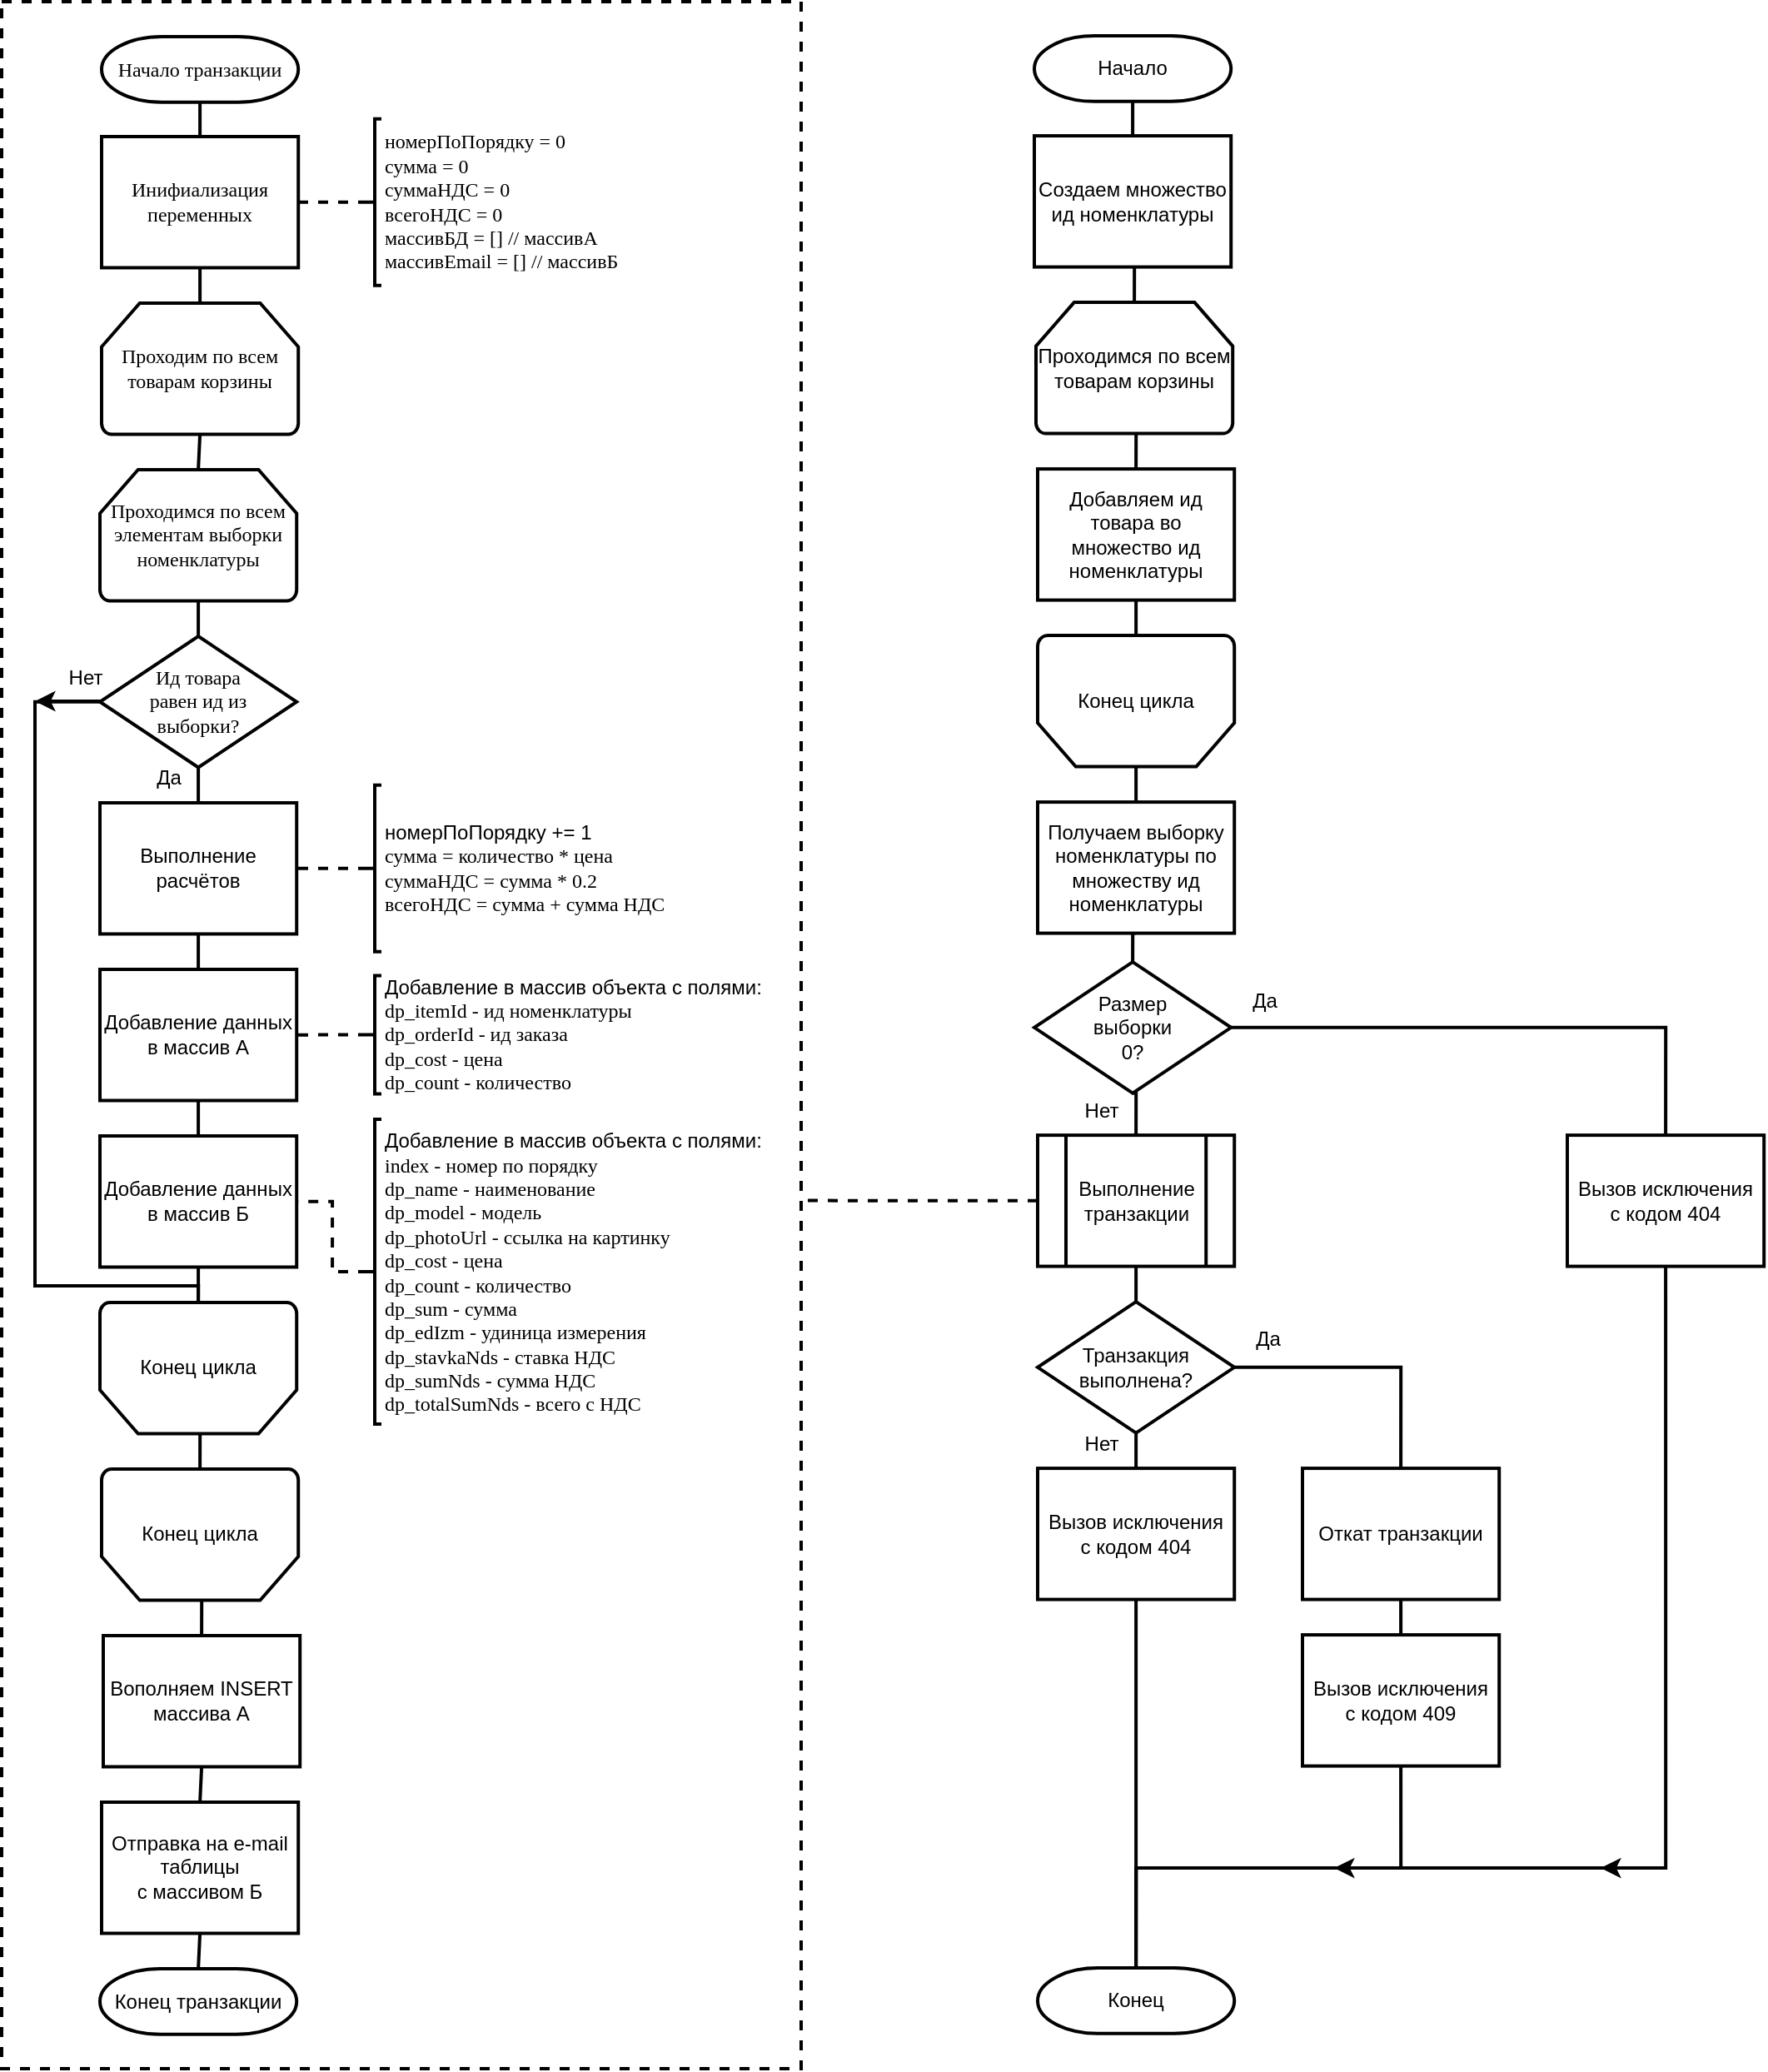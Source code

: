 <mxfile version="21.2.8" type="device">
  <diagram name="Page-1" id="UOILiKgADaJgNsokEx9-">
    <mxGraphModel dx="1418" dy="828" grid="1" gridSize="10" guides="1" tooltips="1" connect="1" arrows="1" fold="1" page="1" pageScale="1" pageWidth="1169" pageHeight="1654" math="0" shadow="0">
      <root>
        <mxCell id="0" />
        <mxCell id="1" parent="0" />
        <mxCell id="IdBTsUDugJFlixs8kS-C-83" value="" style="rounded=0;whiteSpace=wrap;html=1;fillColor=none;dashed=1;strokeWidth=2;" parent="1" vertex="1">
          <mxGeometry x="100" y="39" width="480" height="1241" as="geometry" />
        </mxCell>
        <mxCell id="IdBTsUDugJFlixs8kS-C-38" style="edgeStyle=orthogonalEdgeStyle;rounded=0;orthogonalLoop=1;jettySize=auto;html=1;exitX=0.5;exitY=1;exitDx=0;exitDy=0;exitPerimeter=0;entryX=0.5;entryY=0;entryDx=0;entryDy=0;strokeWidth=2;endArrow=none;endFill=0;" parent="1" source="IdBTsUDugJFlixs8kS-C-8" target="IdBTsUDugJFlixs8kS-C-9" edge="1">
          <mxGeometry relative="1" as="geometry" />
        </mxCell>
        <mxCell id="IdBTsUDugJFlixs8kS-C-8" value="Начало транзакции" style="strokeWidth=2;html=1;shape=mxgraph.flowchart.terminator;whiteSpace=wrap;fontFamily=Times New Roman;" parent="1" vertex="1">
          <mxGeometry x="160" y="60" width="118.11" height="39.37" as="geometry" />
        </mxCell>
        <mxCell id="IdBTsUDugJFlixs8kS-C-39" style="edgeStyle=orthogonalEdgeStyle;rounded=0;orthogonalLoop=1;jettySize=auto;html=1;exitX=0.5;exitY=1;exitDx=0;exitDy=0;entryX=0.5;entryY=0;entryDx=0;entryDy=0;entryPerimeter=0;strokeWidth=2;endArrow=none;endFill=0;" parent="1" source="IdBTsUDugJFlixs8kS-C-9" target="IdBTsUDugJFlixs8kS-C-11" edge="1">
          <mxGeometry relative="1" as="geometry" />
        </mxCell>
        <mxCell id="IdBTsUDugJFlixs8kS-C-9" value="Инифиализация переменных" style="rounded=0;whiteSpace=wrap;html=1;absoluteArcSize=1;arcSize=14;strokeWidth=2;fontFamily=Times New Roman;" parent="1" vertex="1">
          <mxGeometry x="160" y="120" width="118.11" height="78.74" as="geometry" />
        </mxCell>
        <mxCell id="IdBTsUDugJFlixs8kS-C-85" style="edgeStyle=orthogonalEdgeStyle;rounded=0;orthogonalLoop=1;jettySize=auto;html=1;exitX=0;exitY=0.5;exitDx=0;exitDy=0;exitPerimeter=0;entryX=1;entryY=0.5;entryDx=0;entryDy=0;endArrow=none;endFill=0;strokeWidth=2;dashed=1;" parent="1" source="IdBTsUDugJFlixs8kS-C-10" target="IdBTsUDugJFlixs8kS-C-9" edge="1">
          <mxGeometry relative="1" as="geometry" />
        </mxCell>
        <mxCell id="IdBTsUDugJFlixs8kS-C-10" value="номерПоПорядку = 0&lt;br style=&quot;border-color: var(--border-color); text-align: center;&quot;&gt;&lt;span style=&quot;border-color: var(--border-color); text-align: center;&quot;&gt;сумма = 0&lt;/span&gt;&lt;br style=&quot;border-color: var(--border-color); text-align: center;&quot;&gt;&lt;span style=&quot;border-color: var(--border-color); text-align: center;&quot;&gt;суммаНДС = 0&lt;/span&gt;&lt;br style=&quot;border-color: var(--border-color); text-align: center;&quot;&gt;&lt;span style=&quot;border-color: var(--border-color); text-align: center;&quot;&gt;всегоНДС = 0&lt;br style=&quot;border-color: var(--border-color);&quot;&gt;массивБД = [] // массивА&lt;br style=&quot;border-color: var(--border-color);&quot;&gt;массивEmail = [] // массивБ&lt;/span&gt;" style="strokeWidth=2;html=1;shape=mxgraph.flowchart.annotation_2;align=left;labelPosition=right;pointerEvents=1;fontFamily=Times New Roman;" parent="1" vertex="1">
          <mxGeometry x="320" y="109.37" width="8" height="100" as="geometry" />
        </mxCell>
        <mxCell id="IdBTsUDugJFlixs8kS-C-40" style="edgeStyle=orthogonalEdgeStyle;rounded=0;orthogonalLoop=1;jettySize=auto;html=1;exitX=0.5;exitY=1;exitDx=0;exitDy=0;exitPerimeter=0;entryX=0.5;entryY=0;entryDx=0;entryDy=0;entryPerimeter=0;strokeWidth=2;endArrow=none;endFill=0;" parent="1" source="IdBTsUDugJFlixs8kS-C-11" target="IdBTsUDugJFlixs8kS-C-13" edge="1">
          <mxGeometry relative="1" as="geometry" />
        </mxCell>
        <mxCell id="IdBTsUDugJFlixs8kS-C-11" value="Проходим по всем товарам корзины" style="strokeWidth=2;html=1;shape=mxgraph.flowchart.loop_limit;whiteSpace=wrap;fontFamily=Times New Roman;" parent="1" vertex="1">
          <mxGeometry x="160" y="220" width="118.11" height="78.74" as="geometry" />
        </mxCell>
        <mxCell id="IdBTsUDugJFlixs8kS-C-41" style="edgeStyle=orthogonalEdgeStyle;rounded=0;orthogonalLoop=1;jettySize=auto;html=1;exitX=0.5;exitY=1;exitDx=0;exitDy=0;exitPerimeter=0;entryX=0.5;entryY=0;entryDx=0;entryDy=0;entryPerimeter=0;strokeWidth=2;endArrow=none;endFill=0;" parent="1" source="IdBTsUDugJFlixs8kS-C-13" target="IdBTsUDugJFlixs8kS-C-14" edge="1">
          <mxGeometry relative="1" as="geometry" />
        </mxCell>
        <mxCell id="IdBTsUDugJFlixs8kS-C-13" value="Проходимся по всем элементам выборки номенклатуры" style="strokeWidth=2;html=1;shape=mxgraph.flowchart.loop_limit;whiteSpace=wrap;fontFamily=Times New Roman;" parent="1" vertex="1">
          <mxGeometry x="159" y="320" width="118.11" height="78.74" as="geometry" />
        </mxCell>
        <mxCell id="IdBTsUDugJFlixs8kS-C-42" style="edgeStyle=orthogonalEdgeStyle;rounded=0;orthogonalLoop=1;jettySize=auto;html=1;exitX=0.5;exitY=1;exitDx=0;exitDy=0;exitPerimeter=0;entryX=0.5;entryY=0;entryDx=0;entryDy=0;strokeWidth=2;endArrow=none;endFill=0;" parent="1" source="IdBTsUDugJFlixs8kS-C-14" target="IdBTsUDugJFlixs8kS-C-15" edge="1">
          <mxGeometry relative="1" as="geometry" />
        </mxCell>
        <mxCell id="IdBTsUDugJFlixs8kS-C-97" style="edgeStyle=orthogonalEdgeStyle;rounded=0;orthogonalLoop=1;jettySize=auto;html=1;exitX=0;exitY=0.5;exitDx=0;exitDy=0;exitPerimeter=0;entryX=0.5;entryY=1;entryDx=0;entryDy=0;entryPerimeter=0;strokeWidth=2;endArrow=none;endFill=0;" parent="1" source="IdBTsUDugJFlixs8kS-C-14" target="IdBTsUDugJFlixs8kS-C-21" edge="1">
          <mxGeometry relative="1" as="geometry">
            <Array as="points">
              <mxPoint x="120" y="459" />
              <mxPoint x="120" y="810" />
              <mxPoint x="218" y="810" />
            </Array>
          </mxGeometry>
        </mxCell>
        <mxCell id="IdBTsUDugJFlixs8kS-C-14" value="Ид товара&lt;br&gt;равен ид из&lt;br&gt;выборки?" style="strokeWidth=2;html=1;shape=mxgraph.flowchart.decision;whiteSpace=wrap;fontFamily=Times New Roman;" parent="1" vertex="1">
          <mxGeometry x="159" y="420" width="118.11" height="78.74" as="geometry" />
        </mxCell>
        <mxCell id="IdBTsUDugJFlixs8kS-C-43" style="edgeStyle=orthogonalEdgeStyle;rounded=0;orthogonalLoop=1;jettySize=auto;html=1;exitX=0.5;exitY=1;exitDx=0;exitDy=0;entryX=0.5;entryY=0;entryDx=0;entryDy=0;strokeWidth=2;endArrow=none;endFill=0;" parent="1" source="IdBTsUDugJFlixs8kS-C-15" target="IdBTsUDugJFlixs8kS-C-17" edge="1">
          <mxGeometry relative="1" as="geometry" />
        </mxCell>
        <mxCell id="IdBTsUDugJFlixs8kS-C-15" value="Выполнение расчётов" style="rounded=0;whiteSpace=wrap;html=1;absoluteArcSize=1;arcSize=14;strokeWidth=2;" parent="1" vertex="1">
          <mxGeometry x="159" y="520" width="118.11" height="78.74" as="geometry" />
        </mxCell>
        <mxCell id="IdBTsUDugJFlixs8kS-C-86" style="edgeStyle=orthogonalEdgeStyle;rounded=0;orthogonalLoop=1;jettySize=auto;html=1;exitX=0;exitY=0.5;exitDx=0;exitDy=0;exitPerimeter=0;strokeWidth=2;endArrow=none;endFill=0;dashed=1;" parent="1" source="IdBTsUDugJFlixs8kS-C-16" target="IdBTsUDugJFlixs8kS-C-15" edge="1">
          <mxGeometry relative="1" as="geometry" />
        </mxCell>
        <mxCell id="IdBTsUDugJFlixs8kS-C-16" value="номерПоПорядку += 1&lt;br style=&quot;border-color: var(--border-color); font-family: &amp;quot;Times New Roman&amp;quot;;&quot;&gt;&lt;span style=&quot;font-family: &amp;quot;Times New Roman&amp;quot;;&quot;&gt;сумма = количество * цена&lt;/span&gt;&lt;br style=&quot;border-color: var(--border-color); font-family: &amp;quot;Times New Roman&amp;quot;;&quot;&gt;&lt;span style=&quot;font-family: &amp;quot;Times New Roman&amp;quot;;&quot;&gt;суммаНДС = сумма * 0.2&lt;/span&gt;&lt;br style=&quot;border-color: var(--border-color); font-family: &amp;quot;Times New Roman&amp;quot;;&quot;&gt;&lt;span style=&quot;font-family: &amp;quot;Times New Roman&amp;quot;;&quot;&gt;всегоНДС = сумма + сумма НДС&lt;/span&gt;" style="strokeWidth=2;html=1;shape=mxgraph.flowchart.annotation_2;align=left;labelPosition=right;pointerEvents=1;" parent="1" vertex="1">
          <mxGeometry x="320" y="509.37" width="8" height="100" as="geometry" />
        </mxCell>
        <mxCell id="IdBTsUDugJFlixs8kS-C-45" style="edgeStyle=orthogonalEdgeStyle;rounded=0;orthogonalLoop=1;jettySize=auto;html=1;exitX=0.5;exitY=1;exitDx=0;exitDy=0;entryX=0.5;entryY=0;entryDx=0;entryDy=0;strokeWidth=2;endArrow=none;endFill=0;" parent="1" source="IdBTsUDugJFlixs8kS-C-17" target="IdBTsUDugJFlixs8kS-C-18" edge="1">
          <mxGeometry relative="1" as="geometry" />
        </mxCell>
        <mxCell id="IdBTsUDugJFlixs8kS-C-17" value="Добавление данных в массив А" style="rounded=0;whiteSpace=wrap;html=1;absoluteArcSize=1;arcSize=14;strokeWidth=2;" parent="1" vertex="1">
          <mxGeometry x="159" y="620" width="118.11" height="78.74" as="geometry" />
        </mxCell>
        <mxCell id="IdBTsUDugJFlixs8kS-C-46" style="edgeStyle=orthogonalEdgeStyle;rounded=0;orthogonalLoop=1;jettySize=auto;html=1;exitX=0.5;exitY=1;exitDx=0;exitDy=0;entryX=0.5;entryY=1;entryDx=0;entryDy=0;entryPerimeter=0;strokeWidth=2;endArrow=none;endFill=0;" parent="1" source="IdBTsUDugJFlixs8kS-C-18" target="IdBTsUDugJFlixs8kS-C-21" edge="1">
          <mxGeometry relative="1" as="geometry" />
        </mxCell>
        <mxCell id="IdBTsUDugJFlixs8kS-C-18" value="Добавление данных в массив Б" style="rounded=0;whiteSpace=wrap;html=1;absoluteArcSize=1;arcSize=14;strokeWidth=2;" parent="1" vertex="1">
          <mxGeometry x="159" y="720" width="118.11" height="78.74" as="geometry" />
        </mxCell>
        <mxCell id="IdBTsUDugJFlixs8kS-C-87" style="edgeStyle=orthogonalEdgeStyle;rounded=0;orthogonalLoop=1;jettySize=auto;html=1;exitX=0;exitY=0.5;exitDx=0;exitDy=0;exitPerimeter=0;entryX=1;entryY=0.5;entryDx=0;entryDy=0;strokeWidth=2;endArrow=none;endFill=0;dashed=1;" parent="1" source="IdBTsUDugJFlixs8kS-C-19" target="IdBTsUDugJFlixs8kS-C-17" edge="1">
          <mxGeometry relative="1" as="geometry" />
        </mxCell>
        <mxCell id="IdBTsUDugJFlixs8kS-C-19" value="Добавление в массив объекта с полями:&lt;br style=&quot;border-color: var(--border-color); font-family: &amp;quot;Times New Roman&amp;quot;;&quot;&gt;&lt;span style=&quot;font-family: &amp;quot;Times New Roman&amp;quot;;&quot;&gt;dp_itemId - ид номенклатуры&lt;/span&gt;&lt;br style=&quot;border-color: var(--border-color); font-family: &amp;quot;Times New Roman&amp;quot;;&quot;&gt;&lt;span style=&quot;font-family: &amp;quot;Times New Roman&amp;quot;;&quot;&gt;dp_orderId - ид заказа&lt;/span&gt;&lt;br style=&quot;border-color: var(--border-color); font-family: &amp;quot;Times New Roman&amp;quot;;&quot;&gt;&lt;span style=&quot;font-family: &amp;quot;Times New Roman&amp;quot;;&quot;&gt;dp_cost - цена&lt;/span&gt;&lt;br style=&quot;border-color: var(--border-color); font-family: &amp;quot;Times New Roman&amp;quot;;&quot;&gt;&lt;span style=&quot;font-family: &amp;quot;Times New Roman&amp;quot;;&quot;&gt;dp_count - количество&lt;/span&gt;" style="strokeWidth=2;html=1;shape=mxgraph.flowchart.annotation_2;align=left;labelPosition=right;pointerEvents=1;" parent="1" vertex="1">
          <mxGeometry x="320" y="623.74" width="8" height="71" as="geometry" />
        </mxCell>
        <mxCell id="IdBTsUDugJFlixs8kS-C-88" style="edgeStyle=orthogonalEdgeStyle;rounded=0;orthogonalLoop=1;jettySize=auto;html=1;exitX=0;exitY=0.5;exitDx=0;exitDy=0;exitPerimeter=0;entryX=1;entryY=0.5;entryDx=0;entryDy=0;strokeWidth=2;endArrow=none;endFill=0;dashed=1;" parent="1" source="IdBTsUDugJFlixs8kS-C-20" target="IdBTsUDugJFlixs8kS-C-18" edge="1">
          <mxGeometry relative="1" as="geometry" />
        </mxCell>
        <mxCell id="IdBTsUDugJFlixs8kS-C-20" value="Добавление в массив объекта с полями:&lt;br style=&quot;border-color: var(--border-color); font-family: &amp;quot;Times New Roman&amp;quot;;&quot;&gt;&lt;span style=&quot;font-family: &amp;quot;Times New Roman&amp;quot;;&quot;&gt;index - номер по порядку&lt;/span&gt;&lt;br style=&quot;border-color: var(--border-color); font-family: &amp;quot;Times New Roman&amp;quot;;&quot;&gt;&lt;span style=&quot;font-family: &amp;quot;Times New Roman&amp;quot;;&quot;&gt;dp_name - наименование&lt;/span&gt;&lt;br style=&quot;border-color: var(--border-color); font-family: &amp;quot;Times New Roman&amp;quot;;&quot;&gt;&lt;span style=&quot;font-family: &amp;quot;Times New Roman&amp;quot;;&quot;&gt;dp_model - модель&lt;/span&gt;&lt;br style=&quot;border-color: var(--border-color); font-family: &amp;quot;Times New Roman&amp;quot;;&quot;&gt;&lt;span style=&quot;font-family: &amp;quot;Times New Roman&amp;quot;;&quot;&gt;dp_photoUrl - ссылка на картинку&lt;/span&gt;&lt;br style=&quot;border-color: var(--border-color); font-family: &amp;quot;Times New Roman&amp;quot;;&quot;&gt;&lt;span style=&quot;font-family: &amp;quot;Times New Roman&amp;quot;;&quot;&gt;dp_cost - цена&lt;/span&gt;&lt;br style=&quot;border-color: var(--border-color); font-family: &amp;quot;Times New Roman&amp;quot;;&quot;&gt;&lt;span style=&quot;font-family: &amp;quot;Times New Roman&amp;quot;;&quot;&gt;dp_count - количество&lt;/span&gt;&lt;br style=&quot;border-color: var(--border-color); font-family: &amp;quot;Times New Roman&amp;quot;;&quot;&gt;&lt;span style=&quot;font-family: &amp;quot;Times New Roman&amp;quot;;&quot;&gt;dp_sum - сумма&lt;/span&gt;&lt;br style=&quot;border-color: var(--border-color); font-family: &amp;quot;Times New Roman&amp;quot;;&quot;&gt;&lt;span style=&quot;font-family: &amp;quot;Times New Roman&amp;quot;;&quot;&gt;dp_edIzm - удиница измерения&lt;/span&gt;&lt;br style=&quot;border-color: var(--border-color); font-family: &amp;quot;Times New Roman&amp;quot;;&quot;&gt;&lt;span style=&quot;font-family: &amp;quot;Times New Roman&amp;quot;;&quot;&gt;dp_stavkaNds - ставка НДС&lt;/span&gt;&lt;br style=&quot;border-color: var(--border-color); font-family: &amp;quot;Times New Roman&amp;quot;;&quot;&gt;&lt;span style=&quot;font-family: &amp;quot;Times New Roman&amp;quot;;&quot;&gt;dp_sumNds - сумма НДС&lt;/span&gt;&lt;br style=&quot;border-color: var(--border-color); font-family: &amp;quot;Times New Roman&amp;quot;;&quot;&gt;&lt;span style=&quot;font-family: &amp;quot;Times New Roman&amp;quot;;&quot;&gt;dp_totalSumNds - всего с НДС&lt;/span&gt;" style="strokeWidth=2;html=1;shape=mxgraph.flowchart.annotation_2;align=left;labelPosition=right;pointerEvents=1;" parent="1" vertex="1">
          <mxGeometry x="320" y="710" width="8" height="183" as="geometry" />
        </mxCell>
        <mxCell id="IdBTsUDugJFlixs8kS-C-47" style="edgeStyle=orthogonalEdgeStyle;rounded=0;orthogonalLoop=1;jettySize=auto;html=1;exitX=0.5;exitY=0;exitDx=0;exitDy=0;exitPerimeter=0;entryX=0.5;entryY=1;entryDx=0;entryDy=0;entryPerimeter=0;strokeWidth=2;endArrow=none;endFill=0;" parent="1" source="IdBTsUDugJFlixs8kS-C-21" target="IdBTsUDugJFlixs8kS-C-22" edge="1">
          <mxGeometry relative="1" as="geometry" />
        </mxCell>
        <mxCell id="IdBTsUDugJFlixs8kS-C-21" value="Конец цикла" style="strokeWidth=2;html=1;shape=mxgraph.flowchart.loop_limit;whiteSpace=wrap;flipH=1;flipV=1;" parent="1" vertex="1">
          <mxGeometry x="159" y="820" width="118.11" height="78.74" as="geometry" />
        </mxCell>
        <mxCell id="IdBTsUDugJFlixs8kS-C-48" style="edgeStyle=orthogonalEdgeStyle;rounded=0;orthogonalLoop=1;jettySize=auto;html=1;exitX=0.5;exitY=0;exitDx=0;exitDy=0;exitPerimeter=0;entryX=0.5;entryY=0;entryDx=0;entryDy=0;strokeWidth=2;endArrow=none;endFill=0;" parent="1" source="IdBTsUDugJFlixs8kS-C-22" target="IdBTsUDugJFlixs8kS-C-23" edge="1">
          <mxGeometry relative="1" as="geometry" />
        </mxCell>
        <mxCell id="IdBTsUDugJFlixs8kS-C-22" value="Конец цикла" style="strokeWidth=2;html=1;shape=mxgraph.flowchart.loop_limit;whiteSpace=wrap;flipH=1;flipV=1;" parent="1" vertex="1">
          <mxGeometry x="160" y="920" width="118.11" height="78.74" as="geometry" />
        </mxCell>
        <mxCell id="IdBTsUDugJFlixs8kS-C-49" style="edgeStyle=orthogonalEdgeStyle;rounded=0;orthogonalLoop=1;jettySize=auto;html=1;exitX=0.5;exitY=1;exitDx=0;exitDy=0;entryX=0.5;entryY=0;entryDx=0;entryDy=0;strokeWidth=2;endArrow=none;endFill=0;" parent="1" source="IdBTsUDugJFlixs8kS-C-23" target="IdBTsUDugJFlixs8kS-C-24" edge="1">
          <mxGeometry relative="1" as="geometry" />
        </mxCell>
        <mxCell id="IdBTsUDugJFlixs8kS-C-23" value="Вополняем INSERT массива А" style="rounded=0;whiteSpace=wrap;html=1;absoluteArcSize=1;arcSize=14;strokeWidth=2;" parent="1" vertex="1">
          <mxGeometry x="161" y="1020" width="118.11" height="78.74" as="geometry" />
        </mxCell>
        <mxCell id="IdBTsUDugJFlixs8kS-C-50" style="edgeStyle=orthogonalEdgeStyle;rounded=0;orthogonalLoop=1;jettySize=auto;html=1;exitX=0.5;exitY=1;exitDx=0;exitDy=0;entryX=0.5;entryY=0;entryDx=0;entryDy=0;entryPerimeter=0;strokeWidth=2;endArrow=none;endFill=0;" parent="1" source="IdBTsUDugJFlixs8kS-C-24" target="IdBTsUDugJFlixs8kS-C-25" edge="1">
          <mxGeometry relative="1" as="geometry" />
        </mxCell>
        <mxCell id="IdBTsUDugJFlixs8kS-C-24" value="Отправка на e-mail таблицы&lt;br&gt;с массивом Б" style="rounded=0;whiteSpace=wrap;html=1;absoluteArcSize=1;arcSize=14;strokeWidth=2;" parent="1" vertex="1">
          <mxGeometry x="160" y="1120" width="118.11" height="78.74" as="geometry" />
        </mxCell>
        <mxCell id="IdBTsUDugJFlixs8kS-C-25" value="Конец транзакции" style="strokeWidth=2;html=1;shape=mxgraph.flowchart.terminator;whiteSpace=wrap;" parent="1" vertex="1">
          <mxGeometry x="159" y="1220" width="118.11" height="39.37" as="geometry" />
        </mxCell>
        <mxCell id="IdBTsUDugJFlixs8kS-C-55" style="edgeStyle=orthogonalEdgeStyle;rounded=0;orthogonalLoop=1;jettySize=auto;html=1;exitX=0.5;exitY=1;exitDx=0;exitDy=0;exitPerimeter=0;entryX=0.5;entryY=0;entryDx=0;entryDy=0;strokeWidth=2;endArrow=none;endFill=0;" parent="1" source="IdBTsUDugJFlixs8kS-C-26" target="IdBTsUDugJFlixs8kS-C-28" edge="1">
          <mxGeometry relative="1" as="geometry" />
        </mxCell>
        <mxCell id="IdBTsUDugJFlixs8kS-C-26" value="Начало" style="strokeWidth=2;html=1;shape=mxgraph.flowchart.terminator;whiteSpace=wrap;" parent="1" vertex="1">
          <mxGeometry x="720" y="59.55" width="118.11" height="39.37" as="geometry" />
        </mxCell>
        <mxCell id="IdBTsUDugJFlixs8kS-C-60" style="edgeStyle=orthogonalEdgeStyle;rounded=0;orthogonalLoop=1;jettySize=auto;html=1;exitX=0.5;exitY=1;exitDx=0;exitDy=0;entryX=0.5;entryY=0;entryDx=0;entryDy=0;entryPerimeter=0;strokeWidth=2;endArrow=none;endFill=0;" parent="1" source="IdBTsUDugJFlixs8kS-C-27" target="IdBTsUDugJFlixs8kS-C-32" edge="1">
          <mxGeometry relative="1" as="geometry" />
        </mxCell>
        <mxCell id="IdBTsUDugJFlixs8kS-C-27" value="Получаем выборку номенклатуры по множеству ид номенклатуры" style="rounded=0;whiteSpace=wrap;html=1;absoluteArcSize=1;arcSize=14;strokeWidth=2;" parent="1" vertex="1">
          <mxGeometry x="722" y="519.55" width="118.11" height="78.74" as="geometry" />
        </mxCell>
        <mxCell id="IdBTsUDugJFlixs8kS-C-56" style="edgeStyle=orthogonalEdgeStyle;rounded=0;orthogonalLoop=1;jettySize=auto;html=1;exitX=0.5;exitY=1;exitDx=0;exitDy=0;entryX=0.5;entryY=0;entryDx=0;entryDy=0;entryPerimeter=0;strokeWidth=2;endArrow=none;endFill=0;" parent="1" source="IdBTsUDugJFlixs8kS-C-28" target="IdBTsUDugJFlixs8kS-C-29" edge="1">
          <mxGeometry relative="1" as="geometry" />
        </mxCell>
        <mxCell id="IdBTsUDugJFlixs8kS-C-28" value="Создаем множество ид номенклатуры" style="rounded=0;whiteSpace=wrap;html=1;absoluteArcSize=1;arcSize=14;strokeWidth=2;" parent="1" vertex="1">
          <mxGeometry x="720" y="119.55" width="118.11" height="78.74" as="geometry" />
        </mxCell>
        <mxCell id="IdBTsUDugJFlixs8kS-C-57" style="edgeStyle=orthogonalEdgeStyle;rounded=0;orthogonalLoop=1;jettySize=auto;html=1;exitX=0.5;exitY=1;exitDx=0;exitDy=0;exitPerimeter=0;entryX=0.5;entryY=0;entryDx=0;entryDy=0;strokeWidth=2;endArrow=none;endFill=0;" parent="1" source="IdBTsUDugJFlixs8kS-C-29" target="IdBTsUDugJFlixs8kS-C-30" edge="1">
          <mxGeometry relative="1" as="geometry" />
        </mxCell>
        <mxCell id="IdBTsUDugJFlixs8kS-C-29" value="Проходимся по всем товарам корзины" style="strokeWidth=2;html=1;shape=mxgraph.flowchart.loop_limit;whiteSpace=wrap;" parent="1" vertex="1">
          <mxGeometry x="721" y="219.55" width="118.11" height="78.74" as="geometry" />
        </mxCell>
        <mxCell id="IdBTsUDugJFlixs8kS-C-58" style="edgeStyle=orthogonalEdgeStyle;rounded=0;orthogonalLoop=1;jettySize=auto;html=1;exitX=0.5;exitY=1;exitDx=0;exitDy=0;entryX=0.5;entryY=1;entryDx=0;entryDy=0;entryPerimeter=0;strokeWidth=2;endArrow=none;endFill=0;" parent="1" source="IdBTsUDugJFlixs8kS-C-30" target="IdBTsUDugJFlixs8kS-C-31" edge="1">
          <mxGeometry relative="1" as="geometry" />
        </mxCell>
        <mxCell id="IdBTsUDugJFlixs8kS-C-30" value="Добавляем ид товара во множество ид номенклатуры" style="rounded=0;whiteSpace=wrap;html=1;absoluteArcSize=1;arcSize=14;strokeWidth=2;" parent="1" vertex="1">
          <mxGeometry x="722" y="319.55" width="118.11" height="78.74" as="geometry" />
        </mxCell>
        <mxCell id="IdBTsUDugJFlixs8kS-C-59" style="edgeStyle=orthogonalEdgeStyle;rounded=0;orthogonalLoop=1;jettySize=auto;html=1;exitX=0.5;exitY=0;exitDx=0;exitDy=0;exitPerimeter=0;entryX=0.5;entryY=0;entryDx=0;entryDy=0;strokeWidth=2;endArrow=none;endFill=0;" parent="1" source="IdBTsUDugJFlixs8kS-C-31" target="IdBTsUDugJFlixs8kS-C-27" edge="1">
          <mxGeometry relative="1" as="geometry" />
        </mxCell>
        <mxCell id="IdBTsUDugJFlixs8kS-C-31" value="Конец цикла" style="strokeWidth=2;html=1;shape=mxgraph.flowchart.loop_limit;whiteSpace=wrap;flipH=1;flipV=1;" parent="1" vertex="1">
          <mxGeometry x="722" y="419.55" width="118.11" height="78.74" as="geometry" />
        </mxCell>
        <mxCell id="IdBTsUDugJFlixs8kS-C-89" style="edgeStyle=orthogonalEdgeStyle;rounded=0;orthogonalLoop=1;jettySize=auto;html=1;exitX=0.5;exitY=1;exitDx=0;exitDy=0;exitPerimeter=0;entryX=0.5;entryY=0;entryDx=0;entryDy=0;strokeWidth=2;endArrow=none;endFill=0;" parent="1" source="IdBTsUDugJFlixs8kS-C-32" target="IdBTsUDugJFlixs8kS-C-36" edge="1">
          <mxGeometry relative="1" as="geometry" />
        </mxCell>
        <mxCell id="IdBTsUDugJFlixs8kS-C-90" style="edgeStyle=orthogonalEdgeStyle;rounded=0;orthogonalLoop=1;jettySize=auto;html=1;exitX=1;exitY=0.5;exitDx=0;exitDy=0;exitPerimeter=0;entryX=0.5;entryY=0;entryDx=0;entryDy=0;strokeWidth=2;endArrow=none;endFill=0;" parent="1" source="IdBTsUDugJFlixs8kS-C-32" target="IdBTsUDugJFlixs8kS-C-35" edge="1">
          <mxGeometry relative="1" as="geometry" />
        </mxCell>
        <mxCell id="IdBTsUDugJFlixs8kS-C-32" value="Размер&lt;br&gt;выборки&lt;br&gt;0?" style="strokeWidth=2;html=1;shape=mxgraph.flowchart.decision;whiteSpace=wrap;" parent="1" vertex="1">
          <mxGeometry x="720" y="615.55" width="118.11" height="78.74" as="geometry" />
        </mxCell>
        <mxCell id="IdBTsUDugJFlixs8kS-C-93" style="edgeStyle=orthogonalEdgeStyle;rounded=0;orthogonalLoop=1;jettySize=auto;html=1;exitX=0.5;exitY=1;exitDx=0;exitDy=0;entryX=0.5;entryY=0;entryDx=0;entryDy=0;entryPerimeter=0;strokeWidth=2;endArrow=none;endFill=0;" parent="1" source="IdBTsUDugJFlixs8kS-C-35" target="IdBTsUDugJFlixs8kS-C-54" edge="1">
          <mxGeometry relative="1" as="geometry">
            <Array as="points">
              <mxPoint x="1099" y="1159.55" />
              <mxPoint x="781" y="1159.55" />
            </Array>
          </mxGeometry>
        </mxCell>
        <mxCell id="IdBTsUDugJFlixs8kS-C-35" value="Вызов исключения&lt;br&gt;с кодом 404" style="rounded=0;whiteSpace=wrap;html=1;absoluteArcSize=1;arcSize=14;strokeWidth=2;" parent="1" vertex="1">
          <mxGeometry x="1040" y="719.55" width="118.11" height="78.74" as="geometry" />
        </mxCell>
        <mxCell id="IdBTsUDugJFlixs8kS-C-63" style="edgeStyle=orthogonalEdgeStyle;rounded=0;orthogonalLoop=1;jettySize=auto;html=1;exitX=0.5;exitY=1;exitDx=0;exitDy=0;entryX=0.5;entryY=0;entryDx=0;entryDy=0;entryPerimeter=0;strokeWidth=2;endArrow=none;endFill=0;" parent="1" source="IdBTsUDugJFlixs8kS-C-36" target="IdBTsUDugJFlixs8kS-C-37" edge="1">
          <mxGeometry relative="1" as="geometry" />
        </mxCell>
        <mxCell id="IdBTsUDugJFlixs8kS-C-96" style="edgeStyle=orthogonalEdgeStyle;rounded=0;orthogonalLoop=1;jettySize=auto;html=1;exitX=0;exitY=0.5;exitDx=0;exitDy=0;entryX=0.999;entryY=0.58;entryDx=0;entryDy=0;endArrow=none;endFill=0;dashed=1;entryPerimeter=0;strokeWidth=2;" parent="1" source="IdBTsUDugJFlixs8kS-C-36" target="IdBTsUDugJFlixs8kS-C-83" edge="1">
          <mxGeometry relative="1" as="geometry" />
        </mxCell>
        <mxCell id="IdBTsUDugJFlixs8kS-C-36" value="Выполнение транзакции" style="verticalLabelPosition=middle;verticalAlign=middle;html=1;shape=process;whiteSpace=wrap;rounded=0;size=0.14;arcSize=6;labelPosition=center;align=center;strokeWidth=2;" parent="1" vertex="1">
          <mxGeometry x="722" y="719.55" width="118.11" height="78.74" as="geometry" />
        </mxCell>
        <mxCell id="IdBTsUDugJFlixs8kS-C-66" style="edgeStyle=orthogonalEdgeStyle;rounded=0;orthogonalLoop=1;jettySize=auto;html=1;exitX=1;exitY=0.5;exitDx=0;exitDy=0;exitPerimeter=0;entryX=0.5;entryY=0;entryDx=0;entryDy=0;strokeWidth=2;endArrow=none;endFill=0;" parent="1" source="IdBTsUDugJFlixs8kS-C-37" target="IdBTsUDugJFlixs8kS-C-52" edge="1">
          <mxGeometry relative="1" as="geometry" />
        </mxCell>
        <mxCell id="IdBTsUDugJFlixs8kS-C-76" style="edgeStyle=orthogonalEdgeStyle;rounded=0;orthogonalLoop=1;jettySize=auto;html=1;exitX=0.5;exitY=1;exitDx=0;exitDy=0;exitPerimeter=0;entryX=0.5;entryY=0;entryDx=0;entryDy=0;strokeWidth=2;endArrow=none;endFill=0;" parent="1" source="IdBTsUDugJFlixs8kS-C-37" target="IdBTsUDugJFlixs8kS-C-51" edge="1">
          <mxGeometry relative="1" as="geometry" />
        </mxCell>
        <mxCell id="IdBTsUDugJFlixs8kS-C-37" value="Транзакция выполнена?" style="strokeWidth=2;html=1;shape=mxgraph.flowchart.decision;whiteSpace=wrap;" parent="1" vertex="1">
          <mxGeometry x="722" y="819.55" width="118.11" height="78.74" as="geometry" />
        </mxCell>
        <mxCell id="IdBTsUDugJFlixs8kS-C-91" style="edgeStyle=orthogonalEdgeStyle;rounded=0;orthogonalLoop=1;jettySize=auto;html=1;exitX=0.5;exitY=1;exitDx=0;exitDy=0;entryX=0.5;entryY=0;entryDx=0;entryDy=0;entryPerimeter=0;strokeWidth=2;endArrow=none;endFill=0;" parent="1" source="IdBTsUDugJFlixs8kS-C-51" target="IdBTsUDugJFlixs8kS-C-54" edge="1">
          <mxGeometry relative="1" as="geometry" />
        </mxCell>
        <mxCell id="IdBTsUDugJFlixs8kS-C-51" value="Вызов исключения&lt;br&gt;с кодом 404" style="rounded=0;whiteSpace=wrap;html=1;absoluteArcSize=1;arcSize=14;strokeWidth=2;" parent="1" vertex="1">
          <mxGeometry x="722" y="919.55" width="118.11" height="78.74" as="geometry" />
        </mxCell>
        <mxCell id="IdBTsUDugJFlixs8kS-C-74" style="edgeStyle=orthogonalEdgeStyle;rounded=0;orthogonalLoop=1;jettySize=auto;html=1;exitX=0.5;exitY=1;exitDx=0;exitDy=0;entryX=0.5;entryY=0;entryDx=0;entryDy=0;strokeWidth=2;endArrow=none;endFill=0;" parent="1" source="IdBTsUDugJFlixs8kS-C-52" target="IdBTsUDugJFlixs8kS-C-53" edge="1">
          <mxGeometry relative="1" as="geometry" />
        </mxCell>
        <mxCell id="IdBTsUDugJFlixs8kS-C-52" value="Откат транзакции" style="rounded=0;whiteSpace=wrap;html=1;absoluteArcSize=1;arcSize=14;strokeWidth=2;" parent="1" vertex="1">
          <mxGeometry x="881" y="919.55" width="118.11" height="78.74" as="geometry" />
        </mxCell>
        <mxCell id="IdBTsUDugJFlixs8kS-C-92" style="edgeStyle=orthogonalEdgeStyle;rounded=0;orthogonalLoop=1;jettySize=auto;html=1;exitX=0.5;exitY=1;exitDx=0;exitDy=0;entryX=0.5;entryY=0;entryDx=0;entryDy=0;entryPerimeter=0;strokeWidth=2;endArrow=none;endFill=0;" parent="1" source="IdBTsUDugJFlixs8kS-C-53" target="IdBTsUDugJFlixs8kS-C-54" edge="1">
          <mxGeometry relative="1" as="geometry">
            <Array as="points">
              <mxPoint x="940" y="1159.55" />
              <mxPoint x="781" y="1159.55" />
            </Array>
          </mxGeometry>
        </mxCell>
        <mxCell id="IdBTsUDugJFlixs8kS-C-53" value="Вызов исключения&lt;br style=&quot;border-color: var(--border-color);&quot;&gt;с кодом 409" style="rounded=0;whiteSpace=wrap;html=1;absoluteArcSize=1;arcSize=14;strokeWidth=2;" parent="1" vertex="1">
          <mxGeometry x="881" y="1019.55" width="118.11" height="78.74" as="geometry" />
        </mxCell>
        <mxCell id="IdBTsUDugJFlixs8kS-C-54" value="Конец" style="strokeWidth=2;html=1;shape=mxgraph.flowchart.terminator;whiteSpace=wrap;" parent="1" vertex="1">
          <mxGeometry x="722" y="1219.55" width="118.11" height="39.37" as="geometry" />
        </mxCell>
        <mxCell id="IdBTsUDugJFlixs8kS-C-94" value="" style="endArrow=classic;html=1;rounded=0;strokeWidth=2;" parent="1" edge="1">
          <mxGeometry width="50" height="50" relative="1" as="geometry">
            <mxPoint x="940.0" y="1159.55" as="sourcePoint" />
            <mxPoint x="900.0" y="1159.55" as="targetPoint" />
          </mxGeometry>
        </mxCell>
        <mxCell id="IdBTsUDugJFlixs8kS-C-95" value="" style="endArrow=classic;html=1;rounded=0;strokeWidth=2;" parent="1" edge="1">
          <mxGeometry width="50" height="50" relative="1" as="geometry">
            <mxPoint x="1100" y="1159.55" as="sourcePoint" />
            <mxPoint x="1060" y="1159.55" as="targetPoint" />
          </mxGeometry>
        </mxCell>
        <mxCell id="IdBTsUDugJFlixs8kS-C-98" value="" style="endArrow=classic;html=1;rounded=0;strokeWidth=2;" parent="1" edge="1">
          <mxGeometry width="50" height="50" relative="1" as="geometry">
            <mxPoint x="159.0" y="459" as="sourcePoint" />
            <mxPoint x="120" y="459" as="targetPoint" />
          </mxGeometry>
        </mxCell>
        <mxCell id="IdBTsUDugJFlixs8kS-C-99" value="Да" style="text;html=1;align=center;verticalAlign=middle;resizable=0;points=[];autosize=1;strokeColor=none;fillColor=none;" parent="1" vertex="1">
          <mxGeometry x="180" y="490" width="40" height="30" as="geometry" />
        </mxCell>
        <mxCell id="IdBTsUDugJFlixs8kS-C-100" value="Нет" style="text;html=1;align=center;verticalAlign=middle;resizable=0;points=[];autosize=1;strokeColor=none;fillColor=none;" parent="1" vertex="1">
          <mxGeometry x="130" y="430" width="40" height="30" as="geometry" />
        </mxCell>
        <mxCell id="IdBTsUDugJFlixs8kS-C-101" value="Да" style="text;html=1;align=center;verticalAlign=middle;resizable=0;points=[];autosize=1;strokeColor=none;fillColor=none;" parent="1" vertex="1">
          <mxGeometry x="838.11" y="623.74" width="40" height="30" as="geometry" />
        </mxCell>
        <mxCell id="IdBTsUDugJFlixs8kS-C-102" value="Нет" style="text;html=1;align=center;verticalAlign=middle;resizable=0;points=[];autosize=1;strokeColor=none;fillColor=none;" parent="1" vertex="1">
          <mxGeometry x="740" y="689.55" width="40" height="30" as="geometry" />
        </mxCell>
        <mxCell id="IdBTsUDugJFlixs8kS-C-103" value="Да" style="text;html=1;align=center;verticalAlign=middle;resizable=0;points=[];autosize=1;strokeColor=none;fillColor=none;" parent="1" vertex="1">
          <mxGeometry x="840.11" y="827" width="40" height="30" as="geometry" />
        </mxCell>
        <mxCell id="IdBTsUDugJFlixs8kS-C-104" value="Нет" style="text;html=1;align=center;verticalAlign=middle;resizable=0;points=[];autosize=1;strokeColor=none;fillColor=none;" parent="1" vertex="1">
          <mxGeometry x="740" y="889.55" width="40" height="30" as="geometry" />
        </mxCell>
      </root>
    </mxGraphModel>
  </diagram>
</mxfile>
